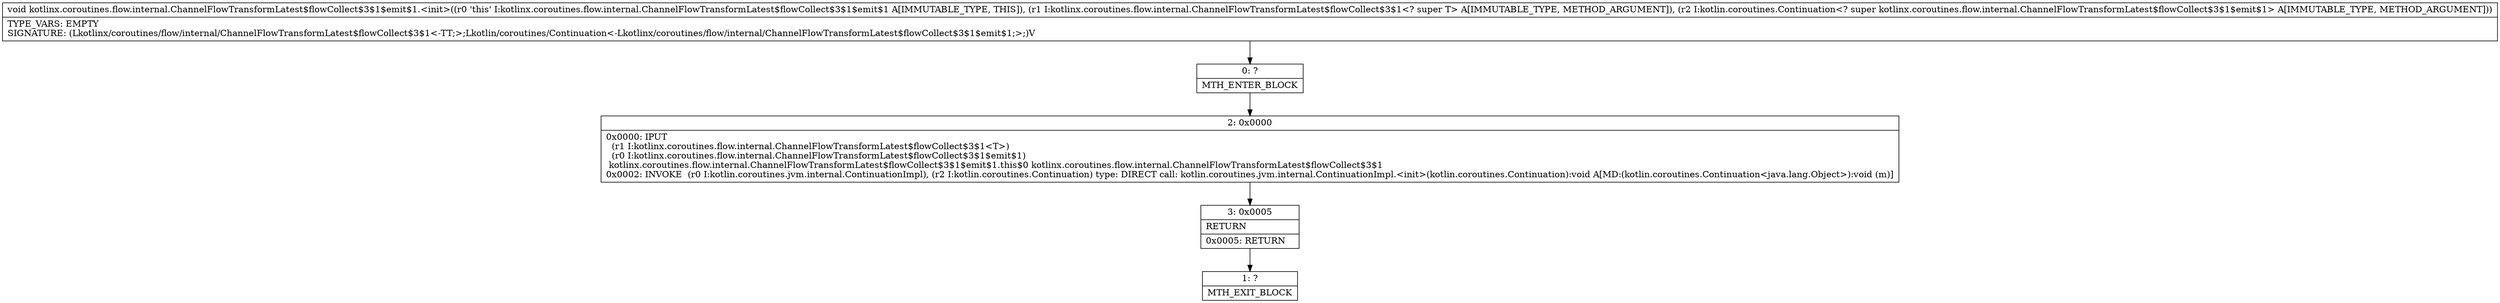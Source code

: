 digraph "CFG forkotlinx.coroutines.flow.internal.ChannelFlowTransformLatest$flowCollect$3$1$emit$1.\<init\>(Lkotlinx\/coroutines\/flow\/internal\/ChannelFlowTransformLatest$flowCollect$3$1;Lkotlin\/coroutines\/Continuation;)V" {
Node_0 [shape=record,label="{0\:\ ?|MTH_ENTER_BLOCK\l}"];
Node_2 [shape=record,label="{2\:\ 0x0000|0x0000: IPUT  \l  (r1 I:kotlinx.coroutines.flow.internal.ChannelFlowTransformLatest$flowCollect$3$1\<T\>)\l  (r0 I:kotlinx.coroutines.flow.internal.ChannelFlowTransformLatest$flowCollect$3$1$emit$1)\l kotlinx.coroutines.flow.internal.ChannelFlowTransformLatest$flowCollect$3$1$emit$1.this$0 kotlinx.coroutines.flow.internal.ChannelFlowTransformLatest$flowCollect$3$1 \l0x0002: INVOKE  (r0 I:kotlin.coroutines.jvm.internal.ContinuationImpl), (r2 I:kotlin.coroutines.Continuation) type: DIRECT call: kotlin.coroutines.jvm.internal.ContinuationImpl.\<init\>(kotlin.coroutines.Continuation):void A[MD:(kotlin.coroutines.Continuation\<java.lang.Object\>):void (m)]\l}"];
Node_3 [shape=record,label="{3\:\ 0x0005|RETURN\l|0x0005: RETURN   \l}"];
Node_1 [shape=record,label="{1\:\ ?|MTH_EXIT_BLOCK\l}"];
MethodNode[shape=record,label="{void kotlinx.coroutines.flow.internal.ChannelFlowTransformLatest$flowCollect$3$1$emit$1.\<init\>((r0 'this' I:kotlinx.coroutines.flow.internal.ChannelFlowTransformLatest$flowCollect$3$1$emit$1 A[IMMUTABLE_TYPE, THIS]), (r1 I:kotlinx.coroutines.flow.internal.ChannelFlowTransformLatest$flowCollect$3$1\<? super T\> A[IMMUTABLE_TYPE, METHOD_ARGUMENT]), (r2 I:kotlin.coroutines.Continuation\<? super kotlinx.coroutines.flow.internal.ChannelFlowTransformLatest$flowCollect$3$1$emit$1\> A[IMMUTABLE_TYPE, METHOD_ARGUMENT]))  | TYPE_VARS: EMPTY\lSIGNATURE: (Lkotlinx\/coroutines\/flow\/internal\/ChannelFlowTransformLatest$flowCollect$3$1\<\-TT;\>;Lkotlin\/coroutines\/Continuation\<\-Lkotlinx\/coroutines\/flow\/internal\/ChannelFlowTransformLatest$flowCollect$3$1$emit$1;\>;)V\l}"];
MethodNode -> Node_0;Node_0 -> Node_2;
Node_2 -> Node_3;
Node_3 -> Node_1;
}


